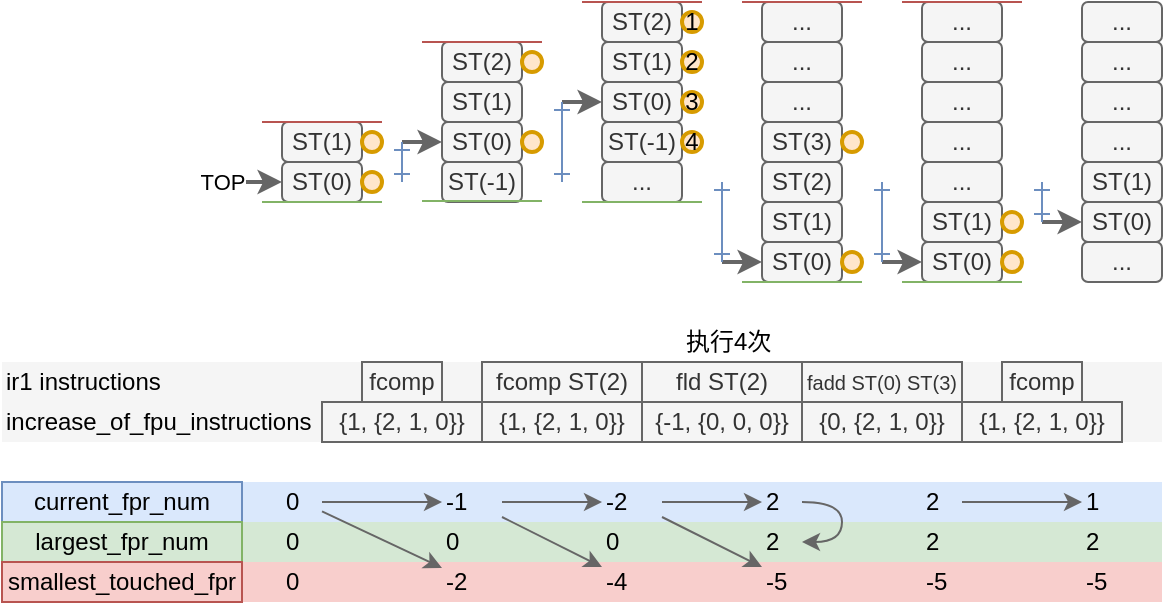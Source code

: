 <mxfile version="11.3.0" type="device" pages="1"><diagram id="BQ0FaPOYpq1kVVaklvBN" name="Page-1"><mxGraphModel dx="666" dy="407" grid="1" gridSize="10" guides="1" tooltips="1" connect="1" arrows="1" fold="1" page="1" pageScale="1" pageWidth="850" pageHeight="1100" math="0" shadow="0"><root><mxCell id="0"/><mxCell id="1" parent="0"/><mxCell id="5xfYtYL-hJ0Hp-Qh60Ug-1" value="" style="rounded=0;whiteSpace=wrap;html=1;fillColor=#f5f5f5;strokeColor=none;fontColor=#333333;" vertex="1" parent="1"><mxGeometry x="20" y="180" width="580" height="40" as="geometry"/></mxCell><mxCell id="Z4iklwOK_dS6V5AIuzDT-138" value="" style="rounded=0;whiteSpace=wrap;html=1;strokeWidth=1;fillColor=#dae8fc;strokeColor=none;" parent="1" vertex="1"><mxGeometry x="140" y="240" width="460" height="20" as="geometry"/></mxCell><mxCell id="Z4iklwOK_dS6V5AIuzDT-137" value="" style="rounded=0;whiteSpace=wrap;html=1;strokeWidth=1;fillColor=#d5e8d4;strokeColor=none;" parent="1" vertex="1"><mxGeometry x="140" y="260" width="460" height="20" as="geometry"/></mxCell><mxCell id="Z4iklwOK_dS6V5AIuzDT-136" value="" style="rounded=0;whiteSpace=wrap;html=1;strokeWidth=1;fillColor=#f8cecc;strokeColor=none;" parent="1" vertex="1"><mxGeometry x="140" y="280" width="460" height="20" as="geometry"/></mxCell><mxCell id="Z4iklwOK_dS6V5AIuzDT-2" value="ST(0)" style="rounded=1;whiteSpace=wrap;html=1;fillColor=#f5f5f5;strokeColor=#666666;fontColor=#333333;" parent="1" vertex="1"><mxGeometry x="160" y="80" width="40" height="20" as="geometry"/></mxCell><mxCell id="Z4iklwOK_dS6V5AIuzDT-3" value="TOP" style="endArrow=classic;html=1;fillColor=#f5f5f5;strokeColor=#666666;strokeWidth=2;" parent="1" target="Z4iklwOK_dS6V5AIuzDT-2" edge="1"><mxGeometry x="-1" width="50" height="50" relative="1" as="geometry"><mxPoint x="130" y="90" as="sourcePoint"/><mxPoint x="170" y="140" as="targetPoint"/><mxPoint as="offset"/></mxGeometry></mxCell><mxCell id="Z4iklwOK_dS6V5AIuzDT-5" value="ST(1)" style="rounded=1;whiteSpace=wrap;html=1;fillColor=#f5f5f5;strokeColor=#666666;fontColor=#333333;" parent="1" vertex="1"><mxGeometry x="160" y="60" width="40" height="20" as="geometry"/></mxCell><mxCell id="Z4iklwOK_dS6V5AIuzDT-9" value="fcomp" style="rounded=0;whiteSpace=wrap;html=1;fillColor=#f5f5f5;strokeColor=#666666;fontColor=#333333;" parent="1" vertex="1"><mxGeometry x="200" y="180" width="40" height="20" as="geometry"/></mxCell><mxCell id="Z4iklwOK_dS6V5AIuzDT-10" value="ST(-1)" style="rounded=1;whiteSpace=wrap;html=1;fillColor=#f5f5f5;strokeColor=#666666;fontColor=#333333;" parent="1" vertex="1"><mxGeometry x="240" y="80" width="40" height="20" as="geometry"/></mxCell><mxCell id="Z4iklwOK_dS6V5AIuzDT-11" value="ST(0)" style="rounded=1;whiteSpace=wrap;html=1;fillColor=#f5f5f5;strokeColor=#666666;fontColor=#333333;" parent="1" vertex="1"><mxGeometry x="240" y="60" width="40" height="20" as="geometry"/></mxCell><mxCell id="Z4iklwOK_dS6V5AIuzDT-12" value="ST(1)" style="rounded=1;whiteSpace=wrap;html=1;fillColor=#f5f5f5;strokeColor=#666666;fontColor=#333333;" parent="1" vertex="1"><mxGeometry x="240" y="40" width="40" height="20" as="geometry"/></mxCell><mxCell id="Z4iklwOK_dS6V5AIuzDT-14" value="current_fpr_num" style="rounded=0;whiteSpace=wrap;html=1;fillColor=#dae8fc;strokeColor=#6c8ebf;" parent="1" vertex="1"><mxGeometry x="20" y="240" width="120" height="20" as="geometry"/></mxCell><mxCell id="Z4iklwOK_dS6V5AIuzDT-15" value="largest_fpr_num" style="rounded=0;whiteSpace=wrap;html=1;fillColor=#d5e8d4;strokeColor=#82b366;" parent="1" vertex="1"><mxGeometry x="20" y="260" width="120" height="20" as="geometry"/></mxCell><mxCell id="Z4iklwOK_dS6V5AIuzDT-16" value="smallest_touched_fpr" style="rounded=0;whiteSpace=wrap;html=1;fillColor=#f8cecc;strokeColor=#b85450;" parent="1" vertex="1"><mxGeometry x="20" y="280" width="120" height="20" as="geometry"/></mxCell><mxCell id="Z4iklwOK_dS6V5AIuzDT-17" value="{1, {2, 1, 0}}" style="rounded=0;whiteSpace=wrap;html=1;fillColor=#f5f5f5;strokeColor=#666666;fontColor=#333333;" parent="1" vertex="1"><mxGeometry x="180" y="200" width="80" height="20" as="geometry"/></mxCell><mxCell id="Z4iklwOK_dS6V5AIuzDT-18" value="increase_of_fpu_instructions" style="text;html=1;resizable=0;points=[];autosize=1;align=left;verticalAlign=top;spacingTop=-4;" parent="1" vertex="1"><mxGeometry x="20" y="200" width="170" height="20" as="geometry"/></mxCell><mxCell id="Z4iklwOK_dS6V5AIuzDT-19" value="ir1 instructions" style="text;html=1;resizable=0;points=[];autosize=1;align=left;verticalAlign=top;spacingTop=-4;" parent="1" vertex="1"><mxGeometry x="20" y="180" width="90" height="20" as="geometry"/></mxCell><mxCell id="Z4iklwOK_dS6V5AIuzDT-20" value="" style="endArrow=classic;html=1;strokeWidth=2;fillColor=#f5f5f5;strokeColor=#666666;" parent="1" target="Z4iklwOK_dS6V5AIuzDT-11" edge="1"><mxGeometry x="-1" width="50" height="50" relative="1" as="geometry"><mxPoint x="220" y="70" as="sourcePoint"/><mxPoint x="350" y="110" as="targetPoint"/><mxPoint as="offset"/></mxGeometry></mxCell><mxCell id="Z4iklwOK_dS6V5AIuzDT-83" style="edgeStyle=orthogonalEdgeStyle;rounded=0;orthogonalLoop=1;jettySize=auto;html=1;startArrow=none;startFill=0;endArrow=classic;endFill=1;strokeWidth=1;fillColor=#f5f5f5;strokeColor=#666666;" parent="1" source="Z4iklwOK_dS6V5AIuzDT-21" target="Z4iklwOK_dS6V5AIuzDT-24" edge="1"><mxGeometry relative="1" as="geometry"/></mxCell><mxCell id="Z4iklwOK_dS6V5AIuzDT-21" value="0" style="text;html=1;resizable=0;points=[];autosize=1;align=left;verticalAlign=top;spacingTop=-4;" parent="1" vertex="1"><mxGeometry x="160" y="240" width="20" height="20" as="geometry"/></mxCell><mxCell id="Z4iklwOK_dS6V5AIuzDT-22" value="0" style="text;html=1;resizable=0;points=[];autosize=1;align=left;verticalAlign=top;spacingTop=-4;" parent="1" vertex="1"><mxGeometry x="160" y="260" width="20" height="20" as="geometry"/></mxCell><mxCell id="Z4iklwOK_dS6V5AIuzDT-23" value="0" style="text;html=1;resizable=0;points=[];autosize=1;align=left;verticalAlign=top;spacingTop=-4;" parent="1" vertex="1"><mxGeometry x="160" y="280" width="20" height="20" as="geometry"/></mxCell><mxCell id="Z4iklwOK_dS6V5AIuzDT-84" style="edgeStyle=orthogonalEdgeStyle;rounded=0;orthogonalLoop=1;jettySize=auto;html=1;startArrow=none;startFill=0;endArrow=classic;endFill=1;strokeWidth=1;fillColor=#f5f5f5;strokeColor=#666666;" parent="1" source="Z4iklwOK_dS6V5AIuzDT-24" target="Z4iklwOK_dS6V5AIuzDT-39" edge="1"><mxGeometry relative="1" as="geometry"/></mxCell><mxCell id="Z4iklwOK_dS6V5AIuzDT-24" value="-1" style="text;html=1;resizable=0;points=[];autosize=1;align=left;verticalAlign=top;spacingTop=-4;" parent="1" vertex="1"><mxGeometry x="240" y="240" width="30" height="20" as="geometry"/></mxCell><mxCell id="Z4iklwOK_dS6V5AIuzDT-25" value="0" style="text;html=1;resizable=0;points=[];autosize=1;align=left;verticalAlign=top;spacingTop=-4;" parent="1" vertex="1"><mxGeometry x="240" y="260" width="20" height="20" as="geometry"/></mxCell><mxCell id="Z4iklwOK_dS6V5AIuzDT-26" value="-2" style="text;html=1;resizable=0;points=[];autosize=1;align=left;verticalAlign=top;spacingTop=-4;" parent="1" vertex="1"><mxGeometry x="240" y="280" width="30" height="20" as="geometry"/></mxCell><mxCell id="Z4iklwOK_dS6V5AIuzDT-27" value="" style="ellipse;whiteSpace=wrap;html=1;aspect=fixed;fillColor=#ffe6cc;strokeColor=#d79b00;strokeWidth=2;" parent="1" vertex="1"><mxGeometry x="200" y="65" width="10" height="10" as="geometry"/></mxCell><mxCell id="Z4iklwOK_dS6V5AIuzDT-28" value="" style="ellipse;whiteSpace=wrap;html=1;aspect=fixed;fillColor=#ffe6cc;strokeColor=#d79b00;strokeWidth=2;" parent="1" vertex="1"><mxGeometry x="200" y="85" width="10" height="10" as="geometry"/></mxCell><mxCell id="Z4iklwOK_dS6V5AIuzDT-29" value="ST(-1)" style="rounded=1;whiteSpace=wrap;html=1;fillColor=#f5f5f5;strokeColor=#666666;fontColor=#333333;" parent="1" vertex="1"><mxGeometry x="320" y="60" width="40" height="20" as="geometry"/></mxCell><mxCell id="Z4iklwOK_dS6V5AIuzDT-30" value="ST(0)" style="rounded=1;whiteSpace=wrap;html=1;fillColor=#f5f5f5;strokeColor=#666666;fontColor=#333333;" parent="1" vertex="1"><mxGeometry x="320" y="40" width="40" height="20" as="geometry"/></mxCell><mxCell id="Z4iklwOK_dS6V5AIuzDT-31" value="ST(1)" style="rounded=1;whiteSpace=wrap;html=1;fillColor=#f5f5f5;strokeColor=#666666;fontColor=#333333;" parent="1" vertex="1"><mxGeometry x="320" y="20" width="40" height="20" as="geometry"/></mxCell><mxCell id="Z4iklwOK_dS6V5AIuzDT-32" value="..." style="rounded=1;whiteSpace=wrap;html=1;fillColor=#f5f5f5;strokeColor=#666666;fontColor=#333333;" parent="1" vertex="1"><mxGeometry x="320" y="80" width="40" height="20" as="geometry"/></mxCell><mxCell id="Z4iklwOK_dS6V5AIuzDT-33" value="" style="endArrow=classic;html=1;strokeWidth=2;fillColor=#f5f5f5;strokeColor=#666666;" parent="1" target="Z4iklwOK_dS6V5AIuzDT-30" edge="1"><mxGeometry x="-1" width="50" height="50" relative="1" as="geometry"><mxPoint x="300" y="50" as="sourcePoint"/><mxPoint x="430" y="90" as="targetPoint"/><mxPoint as="offset"/></mxGeometry></mxCell><mxCell id="Z4iklwOK_dS6V5AIuzDT-34" value="fcomp ST(2)" style="rounded=0;whiteSpace=wrap;html=1;fillColor=#f5f5f5;strokeColor=#666666;fontColor=#333333;" parent="1" vertex="1"><mxGeometry x="260" y="180" width="80" height="20" as="geometry"/></mxCell><mxCell id="Z4iklwOK_dS6V5AIuzDT-35" value="{1, {2, 1, 0}}" style="rounded=0;whiteSpace=wrap;html=1;fillColor=#f5f5f5;strokeColor=#666666;fontColor=#333333;" parent="1" vertex="1"><mxGeometry x="260" y="200" width="80" height="20" as="geometry"/></mxCell><mxCell id="Z4iklwOK_dS6V5AIuzDT-36" value="ST(2)" style="rounded=1;whiteSpace=wrap;html=1;fillColor=#f5f5f5;strokeColor=#666666;fontColor=#333333;" parent="1" vertex="1"><mxGeometry x="240" y="20" width="40" height="20" as="geometry"/></mxCell><mxCell id="Z4iklwOK_dS6V5AIuzDT-90" style="edgeStyle=orthogonalEdgeStyle;rounded=0;orthogonalLoop=1;jettySize=auto;html=1;startArrow=none;startFill=0;endArrow=classic;endFill=1;strokeWidth=1;fillColor=#f5f5f5;strokeColor=#666666;" parent="1" source="Z4iklwOK_dS6V5AIuzDT-39" target="Z4iklwOK_dS6V5AIuzDT-85" edge="1"><mxGeometry relative="1" as="geometry"/></mxCell><mxCell id="Z4iklwOK_dS6V5AIuzDT-39" value="-2" style="text;html=1;resizable=0;points=[];autosize=1;align=left;verticalAlign=top;spacingTop=-4;" parent="1" vertex="1"><mxGeometry x="320" y="240" width="30" height="20" as="geometry"/></mxCell><mxCell id="Z4iklwOK_dS6V5AIuzDT-40" value="0" style="text;html=1;resizable=0;points=[];autosize=1;align=left;verticalAlign=top;spacingTop=-4;" parent="1" vertex="1"><mxGeometry x="320" y="260" width="20" height="20" as="geometry"/></mxCell><mxCell id="Z4iklwOK_dS6V5AIuzDT-43" value="" style="endArrow=classic;html=1;strokeWidth=1;fillColor=#f5f5f5;strokeColor=#666666;" parent="1" source="Z4iklwOK_dS6V5AIuzDT-21" target="Z4iklwOK_dS6V5AIuzDT-26" edge="1"><mxGeometry width="50" height="50" relative="1" as="geometry"><mxPoint x="170" y="350" as="sourcePoint"/><mxPoint x="220" y="300" as="targetPoint"/></mxGeometry></mxCell><mxCell id="Z4iklwOK_dS6V5AIuzDT-44" value="-4" style="text;html=1;resizable=0;points=[];autosize=1;align=left;verticalAlign=top;spacingTop=-4;" parent="1" vertex="1"><mxGeometry x="320" y="280" width="30" height="20" as="geometry"/></mxCell><mxCell id="Z4iklwOK_dS6V5AIuzDT-45" value="ST(2)" style="rounded=1;whiteSpace=wrap;html=1;fillColor=#f5f5f5;strokeColor=#666666;fontColor=#333333;" parent="1" vertex="1"><mxGeometry x="320" width="40" height="20" as="geometry"/></mxCell><mxCell id="Z4iklwOK_dS6V5AIuzDT-50" value="" style="ellipse;whiteSpace=wrap;html=1;aspect=fixed;fillColor=#ffe6cc;strokeColor=#d79b00;strokeWidth=2;" parent="1" vertex="1"><mxGeometry x="280" y="25" width="10" height="10" as="geometry"/></mxCell><mxCell id="Z4iklwOK_dS6V5AIuzDT-51" value="" style="ellipse;whiteSpace=wrap;html=1;aspect=fixed;fillColor=#ffe6cc;strokeColor=#d79b00;strokeWidth=2;" parent="1" vertex="1"><mxGeometry x="280" y="65" width="10" height="10" as="geometry"/></mxCell><mxCell id="Z4iklwOK_dS6V5AIuzDT-52" value="" style="endArrow=classic;html=1;strokeWidth=1;fillColor=#f5f5f5;strokeColor=#666666;" parent="1" source="Z4iklwOK_dS6V5AIuzDT-24" target="Z4iklwOK_dS6V5AIuzDT-44" edge="1"><mxGeometry width="50" height="50" relative="1" as="geometry"><mxPoint x="240" y="360" as="sourcePoint"/><mxPoint x="290" y="310" as="targetPoint"/></mxGeometry></mxCell><mxCell id="Z4iklwOK_dS6V5AIuzDT-53" value="" style="endArrow=none;html=1;strokeWidth=1;fillColor=#f8cecc;strokeColor=#b85450;" parent="1" edge="1"><mxGeometry width="50" height="50" relative="1" as="geometry"><mxPoint x="150" y="60" as="sourcePoint"/><mxPoint x="210" y="60" as="targetPoint"/></mxGeometry></mxCell><mxCell id="Z4iklwOK_dS6V5AIuzDT-54" value="" style="endArrow=none;html=1;strokeWidth=1;fillColor=#f8cecc;strokeColor=#b85450;" parent="1" edge="1"><mxGeometry width="50" height="50" relative="1" as="geometry"><mxPoint x="230" y="20" as="sourcePoint"/><mxPoint x="290" y="20" as="targetPoint"/></mxGeometry></mxCell><mxCell id="Z4iklwOK_dS6V5AIuzDT-55" value="" style="endArrow=none;html=1;strokeWidth=1;fillColor=#d5e8d4;strokeColor=#82b366;" parent="1" edge="1"><mxGeometry width="50" height="50" relative="1" as="geometry"><mxPoint x="150" y="100" as="sourcePoint"/><mxPoint x="210" y="100" as="targetPoint"/></mxGeometry></mxCell><mxCell id="Z4iklwOK_dS6V5AIuzDT-56" value="" style="endArrow=none;html=1;strokeWidth=1;fillColor=#d5e8d4;strokeColor=#82b366;" parent="1" edge="1"><mxGeometry width="50" height="50" relative="1" as="geometry"><mxPoint x="230" y="99.5" as="sourcePoint"/><mxPoint x="290" y="99.5" as="targetPoint"/></mxGeometry></mxCell><mxCell id="Z4iklwOK_dS6V5AIuzDT-60" value="" style="endArrow=ERone;html=1;strokeWidth=1;startArrow=ERone;startFill=0;endFill=0;fillColor=#dae8fc;strokeColor=#6c8ebf;" parent="1" edge="1"><mxGeometry width="50" height="50" relative="1" as="geometry"><mxPoint x="220" y="90" as="sourcePoint"/><mxPoint x="220" y="70" as="targetPoint"/></mxGeometry></mxCell><mxCell id="Z4iklwOK_dS6V5AIuzDT-61" value="" style="endArrow=ERone;html=1;strokeWidth=1;startArrow=ERone;startFill=0;endFill=0;fillColor=#dae8fc;strokeColor=#6c8ebf;" parent="1" edge="1"><mxGeometry width="50" height="50" relative="1" as="geometry"><mxPoint x="300" y="90" as="sourcePoint"/><mxPoint x="300" y="50" as="targetPoint"/></mxGeometry></mxCell><mxCell id="Z4iklwOK_dS6V5AIuzDT-62" value="fld ST(2)" style="rounded=0;whiteSpace=wrap;html=1;fillColor=#f5f5f5;strokeColor=#666666;fontColor=#333333;" parent="1" vertex="1"><mxGeometry x="340" y="180" width="80" height="20" as="geometry"/></mxCell><mxCell id="Z4iklwOK_dS6V5AIuzDT-63" value="{-1, {0, 0, 0}}" style="rounded=0;whiteSpace=wrap;html=1;fillColor=#f5f5f5;strokeColor=#666666;fontColor=#333333;" parent="1" vertex="1"><mxGeometry x="340" y="200" width="80" height="20" as="geometry"/></mxCell><mxCell id="Z4iklwOK_dS6V5AIuzDT-64" value="1" style="ellipse;whiteSpace=wrap;html=1;aspect=fixed;fillColor=#ffe6cc;strokeColor=#d79b00;strokeWidth=2;" parent="1" vertex="1"><mxGeometry x="360" y="5" width="10" height="10" as="geometry"/></mxCell><mxCell id="Z4iklwOK_dS6V5AIuzDT-65" value="" style="endArrow=none;html=1;strokeWidth=1;fillColor=#f8cecc;strokeColor=#b85450;" parent="1" edge="1"><mxGeometry width="50" height="50" relative="1" as="geometry"><mxPoint x="310" as="sourcePoint"/><mxPoint x="370" as="targetPoint"/></mxGeometry></mxCell><mxCell id="Z4iklwOK_dS6V5AIuzDT-66" value="" style="endArrow=none;html=1;strokeWidth=1;fillColor=#d5e8d4;strokeColor=#82b366;" parent="1" edge="1"><mxGeometry width="50" height="50" relative="1" as="geometry"><mxPoint x="310" y="100" as="sourcePoint"/><mxPoint x="370" y="100" as="targetPoint"/></mxGeometry></mxCell><mxCell id="Z4iklwOK_dS6V5AIuzDT-67" value="ST(3)" style="rounded=1;whiteSpace=wrap;html=1;fillColor=#f5f5f5;strokeColor=#666666;fontColor=#333333;" parent="1" vertex="1"><mxGeometry x="400" y="60" width="40" height="20" as="geometry"/></mxCell><mxCell id="Z4iklwOK_dS6V5AIuzDT-68" value="..." style="rounded=1;whiteSpace=wrap;html=1;fillColor=#f5f5f5;strokeColor=#666666;fontColor=#333333;" parent="1" vertex="1"><mxGeometry x="400" y="40" width="40" height="20" as="geometry"/></mxCell><mxCell id="Z4iklwOK_dS6V5AIuzDT-69" value="..." style="rounded=1;whiteSpace=wrap;html=1;fillColor=#f5f5f5;strokeColor=#666666;fontColor=#333333;" parent="1" vertex="1"><mxGeometry x="400" y="20" width="40" height="20" as="geometry"/></mxCell><mxCell id="Z4iklwOK_dS6V5AIuzDT-70" value="ST(2)" style="rounded=1;whiteSpace=wrap;html=1;fillColor=#f5f5f5;strokeColor=#666666;fontColor=#333333;" parent="1" vertex="1"><mxGeometry x="400" y="80" width="40" height="20" as="geometry"/></mxCell><mxCell id="Z4iklwOK_dS6V5AIuzDT-71" value="ST(1)" style="rounded=1;whiteSpace=wrap;html=1;fillColor=#f5f5f5;strokeColor=#666666;fontColor=#333333;" parent="1" vertex="1"><mxGeometry x="400" y="100" width="40" height="20" as="geometry"/></mxCell><mxCell id="Z4iklwOK_dS6V5AIuzDT-72" value="..." style="rounded=1;whiteSpace=wrap;html=1;fillColor=#f5f5f5;strokeColor=#666666;fontColor=#333333;" parent="1" vertex="1"><mxGeometry x="400" width="40" height="20" as="geometry"/></mxCell><mxCell id="Z4iklwOK_dS6V5AIuzDT-74" value="" style="endArrow=classic;html=1;strokeWidth=2;fillColor=#f5f5f5;strokeColor=#666666;" parent="1" target="Z4iklwOK_dS6V5AIuzDT-77" edge="1"><mxGeometry x="-1" width="50" height="50" relative="1" as="geometry"><mxPoint x="380" y="130" as="sourcePoint"/><mxPoint x="330" y="60" as="targetPoint"/><mxPoint as="offset"/></mxGeometry></mxCell><mxCell id="Z4iklwOK_dS6V5AIuzDT-75" value="执行4次" style="text;html=1;resizable=0;points=[];autosize=1;align=left;verticalAlign=top;spacingTop=-4;" parent="1" vertex="1"><mxGeometry x="360" y="160" width="60" height="20" as="geometry"/></mxCell><mxCell id="Z4iklwOK_dS6V5AIuzDT-76" value="" style="endArrow=ERone;html=1;strokeWidth=1;startArrow=ERone;startFill=0;endFill=0;fillColor=#dae8fc;strokeColor=#6c8ebf;" parent="1" edge="1"><mxGeometry width="50" height="50" relative="1" as="geometry"><mxPoint x="380" y="130" as="sourcePoint"/><mxPoint x="380" y="90" as="targetPoint"/></mxGeometry></mxCell><mxCell id="Z4iklwOK_dS6V5AIuzDT-77" value="ST(0)" style="rounded=1;whiteSpace=wrap;html=1;fillColor=#f5f5f5;strokeColor=#666666;fontColor=#333333;" parent="1" vertex="1"><mxGeometry x="400" y="120" width="40" height="20" as="geometry"/></mxCell><mxCell id="Z4iklwOK_dS6V5AIuzDT-79" value="" style="endArrow=none;html=1;strokeWidth=1;fillColor=#f8cecc;strokeColor=#b85450;" parent="1" edge="1"><mxGeometry width="50" height="50" relative="1" as="geometry"><mxPoint x="390" as="sourcePoint"/><mxPoint x="450" as="targetPoint"/></mxGeometry></mxCell><mxCell id="Z4iklwOK_dS6V5AIuzDT-80" value="2" style="ellipse;whiteSpace=wrap;html=1;aspect=fixed;fillColor=#ffe6cc;strokeColor=#d79b00;strokeWidth=2;" parent="1" vertex="1"><mxGeometry x="360" y="25" width="10" height="10" as="geometry"/></mxCell><mxCell id="Z4iklwOK_dS6V5AIuzDT-81" value="3" style="ellipse;whiteSpace=wrap;html=1;aspect=fixed;fillColor=#ffe6cc;strokeColor=#d79b00;strokeWidth=2;" parent="1" vertex="1"><mxGeometry x="360" y="45" width="10" height="10" as="geometry"/></mxCell><mxCell id="Z4iklwOK_dS6V5AIuzDT-82" value="4" style="ellipse;whiteSpace=wrap;html=1;aspect=fixed;fillColor=#ffe6cc;strokeColor=#d79b00;strokeWidth=2;" parent="1" vertex="1"><mxGeometry x="360" y="65" width="10" height="10" as="geometry"/></mxCell><mxCell id="Z4iklwOK_dS6V5AIuzDT-85" value="2" style="text;html=1;resizable=0;points=[];autosize=1;align=left;verticalAlign=top;spacingTop=-4;" parent="1" vertex="1"><mxGeometry x="400" y="240" width="20" height="20" as="geometry"/></mxCell><mxCell id="Z4iklwOK_dS6V5AIuzDT-86" value="2" style="text;html=1;resizable=0;points=[];autosize=1;align=left;verticalAlign=top;spacingTop=-4;" parent="1" vertex="1"><mxGeometry x="400" y="260" width="20" height="20" as="geometry"/></mxCell><mxCell id="Z4iklwOK_dS6V5AIuzDT-89" value="-5" style="text;html=1;resizable=0;points=[];autosize=1;align=left;verticalAlign=top;spacingTop=-4;" parent="1" vertex="1"><mxGeometry x="400" y="280" width="30" height="20" as="geometry"/></mxCell><mxCell id="Z4iklwOK_dS6V5AIuzDT-92" value="" style="curved=1;endArrow=classic;html=1;strokeWidth=1;fillColor=#f5f5f5;strokeColor=#666666;" parent="1" source="Z4iklwOK_dS6V5AIuzDT-85" target="Z4iklwOK_dS6V5AIuzDT-86" edge="1"><mxGeometry width="50" height="50" relative="1" as="geometry"><mxPoint x="430" y="350" as="sourcePoint"/><mxPoint x="480" y="300" as="targetPoint"/><Array as="points"><mxPoint x="440" y="250"/><mxPoint x="440" y="270"/></Array></mxGeometry></mxCell><mxCell id="Z4iklwOK_dS6V5AIuzDT-73" value="" style="endArrow=none;html=1;strokeWidth=1;fillColor=#d5e8d4;strokeColor=#82b366;" parent="1" edge="1"><mxGeometry width="50" height="50" relative="1" as="geometry"><mxPoint x="390" y="140" as="sourcePoint"/><mxPoint x="450" y="140" as="targetPoint"/></mxGeometry></mxCell><mxCell id="Z4iklwOK_dS6V5AIuzDT-94" value="&lt;font style=&quot;font-size: 10px&quot;&gt;fadd ST(0) ST(3)&lt;/font&gt;" style="rounded=0;whiteSpace=wrap;html=1;fillColor=#f5f5f5;strokeColor=#666666;fontColor=#333333;" parent="1" vertex="1"><mxGeometry x="420" y="180" width="80" height="20" as="geometry"/></mxCell><mxCell id="Z4iklwOK_dS6V5AIuzDT-95" value="{0, {2, 1, 0}}" style="rounded=0;whiteSpace=wrap;html=1;fillColor=#f5f5f5;strokeColor=#666666;fontColor=#333333;" parent="1" vertex="1"><mxGeometry x="420" y="200" width="80" height="20" as="geometry"/></mxCell><mxCell id="Z4iklwOK_dS6V5AIuzDT-96" value="..." style="rounded=1;whiteSpace=wrap;html=1;fillColor=#f5f5f5;strokeColor=#666666;fontColor=#333333;" parent="1" vertex="1"><mxGeometry x="480" y="60" width="40" height="20" as="geometry"/></mxCell><mxCell id="Z4iklwOK_dS6V5AIuzDT-97" value="..." style="rounded=1;whiteSpace=wrap;html=1;fillColor=#f5f5f5;strokeColor=#666666;fontColor=#333333;" parent="1" vertex="1"><mxGeometry x="480" y="40" width="40" height="20" as="geometry"/></mxCell><mxCell id="Z4iklwOK_dS6V5AIuzDT-98" value="..." style="rounded=1;whiteSpace=wrap;html=1;fillColor=#f5f5f5;strokeColor=#666666;fontColor=#333333;" parent="1" vertex="1"><mxGeometry x="480" y="20" width="40" height="20" as="geometry"/></mxCell><mxCell id="Z4iklwOK_dS6V5AIuzDT-99" value="..." style="rounded=1;whiteSpace=wrap;html=1;fillColor=#f5f5f5;strokeColor=#666666;fontColor=#333333;" parent="1" vertex="1"><mxGeometry x="480" y="80" width="40" height="20" as="geometry"/></mxCell><mxCell id="Z4iklwOK_dS6V5AIuzDT-100" value="ST(1)" style="rounded=1;whiteSpace=wrap;html=1;fillColor=#f5f5f5;strokeColor=#666666;fontColor=#333333;" parent="1" vertex="1"><mxGeometry x="480" y="100" width="40" height="20" as="geometry"/></mxCell><mxCell id="Z4iklwOK_dS6V5AIuzDT-101" value="..." style="rounded=1;whiteSpace=wrap;html=1;fillColor=#f5f5f5;strokeColor=#666666;fontColor=#333333;" parent="1" vertex="1"><mxGeometry x="480" width="40" height="20" as="geometry"/></mxCell><mxCell id="Z4iklwOK_dS6V5AIuzDT-102" value="" style="endArrow=classic;html=1;strokeWidth=2;fillColor=#f5f5f5;strokeColor=#666666;" parent="1" target="Z4iklwOK_dS6V5AIuzDT-104" edge="1"><mxGeometry x="-1" width="50" height="50" relative="1" as="geometry"><mxPoint x="460" y="130" as="sourcePoint"/><mxPoint x="410" y="60" as="targetPoint"/><mxPoint as="offset"/></mxGeometry></mxCell><mxCell id="Z4iklwOK_dS6V5AIuzDT-103" value="" style="endArrow=ERone;html=1;strokeWidth=1;startArrow=ERone;startFill=0;endFill=0;fillColor=#dae8fc;strokeColor=#6c8ebf;" parent="1" edge="1"><mxGeometry width="50" height="50" relative="1" as="geometry"><mxPoint x="460" y="130" as="sourcePoint"/><mxPoint x="460" y="90" as="targetPoint"/></mxGeometry></mxCell><mxCell id="Z4iklwOK_dS6V5AIuzDT-104" value="ST(0)" style="rounded=1;whiteSpace=wrap;html=1;fillColor=#f5f5f5;strokeColor=#666666;fontColor=#333333;" parent="1" vertex="1"><mxGeometry x="480" y="120" width="40" height="20" as="geometry"/></mxCell><mxCell id="Z4iklwOK_dS6V5AIuzDT-105" value="" style="endArrow=none;html=1;strokeWidth=1;fillColor=#f8cecc;strokeColor=#b85450;" parent="1" edge="1"><mxGeometry width="50" height="50" relative="1" as="geometry"><mxPoint x="470" as="sourcePoint"/><mxPoint x="530" as="targetPoint"/></mxGeometry></mxCell><mxCell id="Z4iklwOK_dS6V5AIuzDT-106" value="" style="endArrow=none;html=1;strokeWidth=1;fillColor=#d5e8d4;strokeColor=#82b366;" parent="1" edge="1"><mxGeometry width="50" height="50" relative="1" as="geometry"><mxPoint x="470" y="140" as="sourcePoint"/><mxPoint x="530" y="140" as="targetPoint"/></mxGeometry></mxCell><mxCell id="Z4iklwOK_dS6V5AIuzDT-107" value="" style="ellipse;whiteSpace=wrap;html=1;aspect=fixed;fillColor=#ffe6cc;strokeColor=#d79b00;strokeWidth=2;" parent="1" vertex="1"><mxGeometry x="440" y="65" width="10" height="10" as="geometry"/></mxCell><mxCell id="Z4iklwOK_dS6V5AIuzDT-108" value="" style="ellipse;whiteSpace=wrap;html=1;aspect=fixed;fillColor=#ffe6cc;strokeColor=#d79b00;strokeWidth=2;" parent="1" vertex="1"><mxGeometry x="440" y="125" width="10" height="10" as="geometry"/></mxCell><mxCell id="Z4iklwOK_dS6V5AIuzDT-134" style="edgeStyle=orthogonalEdgeStyle;rounded=0;orthogonalLoop=1;jettySize=auto;html=1;startArrow=none;startFill=0;endArrow=classic;endFill=1;strokeWidth=1;fillColor=#f5f5f5;strokeColor=#666666;" parent="1" source="Z4iklwOK_dS6V5AIuzDT-113" target="Z4iklwOK_dS6V5AIuzDT-131" edge="1"><mxGeometry relative="1" as="geometry"/></mxCell><mxCell id="Z4iklwOK_dS6V5AIuzDT-113" value="2" style="text;html=1;resizable=0;points=[];autosize=1;align=left;verticalAlign=top;spacingTop=-4;" parent="1" vertex="1"><mxGeometry x="480" y="240" width="20" height="20" as="geometry"/></mxCell><mxCell id="Z4iklwOK_dS6V5AIuzDT-114" value="2" style="text;html=1;resizable=0;points=[];autosize=1;align=left;verticalAlign=top;spacingTop=-4;" parent="1" vertex="1"><mxGeometry x="480" y="260" width="20" height="20" as="geometry"/></mxCell><mxCell id="Z4iklwOK_dS6V5AIuzDT-115" value="-5" style="text;html=1;resizable=0;points=[];autosize=1;align=left;verticalAlign=top;spacingTop=-4;" parent="1" vertex="1"><mxGeometry x="480" y="280" width="30" height="20" as="geometry"/></mxCell><mxCell id="Z4iklwOK_dS6V5AIuzDT-116" value="fcomp" style="rounded=0;whiteSpace=wrap;html=1;fillColor=#f5f5f5;strokeColor=#666666;fontColor=#333333;" parent="1" vertex="1"><mxGeometry x="520" y="180" width="40" height="20" as="geometry"/></mxCell><mxCell id="Z4iklwOK_dS6V5AIuzDT-117" value="{1, {2, 1, 0}}" style="rounded=0;whiteSpace=wrap;html=1;fillColor=#f5f5f5;strokeColor=#666666;fontColor=#333333;" parent="1" vertex="1"><mxGeometry x="500" y="200" width="80" height="20" as="geometry"/></mxCell><mxCell id="Z4iklwOK_dS6V5AIuzDT-118" value="..." style="rounded=1;whiteSpace=wrap;html=1;fillColor=#f5f5f5;strokeColor=#666666;fontColor=#333333;" parent="1" vertex="1"><mxGeometry x="560" y="60" width="40" height="20" as="geometry"/></mxCell><mxCell id="Z4iklwOK_dS6V5AIuzDT-119" value="..." style="rounded=1;whiteSpace=wrap;html=1;fillColor=#f5f5f5;strokeColor=#666666;fontColor=#333333;" parent="1" vertex="1"><mxGeometry x="560" y="40" width="40" height="20" as="geometry"/></mxCell><mxCell id="Z4iklwOK_dS6V5AIuzDT-120" value="..." style="rounded=1;whiteSpace=wrap;html=1;fillColor=#f5f5f5;strokeColor=#666666;fontColor=#333333;" parent="1" vertex="1"><mxGeometry x="560" y="20" width="40" height="20" as="geometry"/></mxCell><mxCell id="Z4iklwOK_dS6V5AIuzDT-121" value="ST(1)" style="rounded=1;whiteSpace=wrap;html=1;fillColor=#f5f5f5;strokeColor=#666666;fontColor=#333333;" parent="1" vertex="1"><mxGeometry x="560" y="80" width="40" height="20" as="geometry"/></mxCell><mxCell id="Z4iklwOK_dS6V5AIuzDT-122" value="ST(0)" style="rounded=1;whiteSpace=wrap;html=1;fillColor=#f5f5f5;strokeColor=#666666;fontColor=#333333;" parent="1" vertex="1"><mxGeometry x="560" y="100" width="40" height="20" as="geometry"/></mxCell><mxCell id="Z4iklwOK_dS6V5AIuzDT-123" value="..." style="rounded=1;whiteSpace=wrap;html=1;fillColor=#f5f5f5;strokeColor=#666666;fontColor=#333333;" parent="1" vertex="1"><mxGeometry x="560" width="40" height="20" as="geometry"/></mxCell><mxCell id="Z4iklwOK_dS6V5AIuzDT-124" value="" style="endArrow=classic;html=1;strokeWidth=2;fillColor=#f5f5f5;strokeColor=#666666;" parent="1" target="Z4iklwOK_dS6V5AIuzDT-122" edge="1"><mxGeometry x="-1" width="50" height="50" relative="1" as="geometry"><mxPoint x="540" y="110" as="sourcePoint"/><mxPoint x="490" y="60" as="targetPoint"/><mxPoint as="offset"/></mxGeometry></mxCell><mxCell id="Z4iklwOK_dS6V5AIuzDT-125" value="" style="endArrow=ERone;html=1;strokeWidth=1;startArrow=ERone;startFill=0;endFill=0;fillColor=#dae8fc;strokeColor=#6c8ebf;" parent="1" edge="1"><mxGeometry width="50" height="50" relative="1" as="geometry"><mxPoint x="540" y="110" as="sourcePoint"/><mxPoint x="540" y="90" as="targetPoint"/></mxGeometry></mxCell><mxCell id="Z4iklwOK_dS6V5AIuzDT-126" value="..." style="rounded=1;whiteSpace=wrap;html=1;fillColor=#f5f5f5;strokeColor=#666666;fontColor=#333333;" parent="1" vertex="1"><mxGeometry x="560" y="120" width="40" height="20" as="geometry"/></mxCell><mxCell id="Z4iklwOK_dS6V5AIuzDT-129" value="" style="ellipse;whiteSpace=wrap;html=1;aspect=fixed;fillColor=#ffe6cc;strokeColor=#d79b00;strokeWidth=2;" parent="1" vertex="1"><mxGeometry x="520" y="125" width="10" height="10" as="geometry"/></mxCell><mxCell id="Z4iklwOK_dS6V5AIuzDT-130" value="" style="ellipse;whiteSpace=wrap;html=1;aspect=fixed;fillColor=#ffe6cc;strokeColor=#d79b00;strokeWidth=2;" parent="1" vertex="1"><mxGeometry x="520" y="105" width="10" height="10" as="geometry"/></mxCell><mxCell id="Z4iklwOK_dS6V5AIuzDT-131" value="1" style="text;html=1;resizable=0;points=[];autosize=1;align=left;verticalAlign=top;spacingTop=-4;" parent="1" vertex="1"><mxGeometry x="560" y="240" width="20" height="20" as="geometry"/></mxCell><mxCell id="Z4iklwOK_dS6V5AIuzDT-132" value="2" style="text;html=1;resizable=0;points=[];autosize=1;align=left;verticalAlign=top;spacingTop=-4;" parent="1" vertex="1"><mxGeometry x="560" y="260" width="20" height="20" as="geometry"/></mxCell><mxCell id="Z4iklwOK_dS6V5AIuzDT-133" value="-5" style="text;html=1;resizable=0;points=[];autosize=1;align=left;verticalAlign=top;spacingTop=-4;" parent="1" vertex="1"><mxGeometry x="560" y="280" width="30" height="20" as="geometry"/></mxCell><mxCell id="Z4iklwOK_dS6V5AIuzDT-135" value="" style="endArrow=classic;html=1;strokeWidth=1;fillColor=#f5f5f5;strokeColor=#666666;" parent="1" source="Z4iklwOK_dS6V5AIuzDT-39" target="Z4iklwOK_dS6V5AIuzDT-89" edge="1"><mxGeometry width="50" height="50" relative="1" as="geometry"><mxPoint x="370" y="330" as="sourcePoint"/><mxPoint x="420" y="280" as="targetPoint"/></mxGeometry></mxCell></root></mxGraphModel></diagram></mxfile>